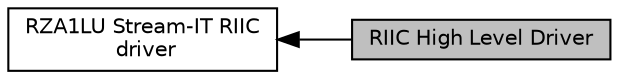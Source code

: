 digraph "RIIC High Level Driver"
{
  edge [fontname="Helvetica",fontsize="10",labelfontname="Helvetica",labelfontsize="10"];
  node [fontname="Helvetica",fontsize="10",shape=box];
  rankdir=LR;
  Node1 [label="RIIC High Level Driver",height=0.2,width=0.4,color="black", fillcolor="grey75", style="filled", fontcolor="black",tooltip="This interface provides access to RIIC Peripheral."];
  Node2 [label="RZA1LU Stream-IT RIIC\l driver",height=0.2,width=0.4,color="black", fillcolor="white", style="filled",URL="$d4/dbd/group__SSGSTARC__56__RIIC__API.html",tooltip="This interface provides access to the RIIC peripheral on the RZA1LU Stream-IT board...."];
  Node2->Node1 [shape=plaintext, dir="back", style="solid"];
}
